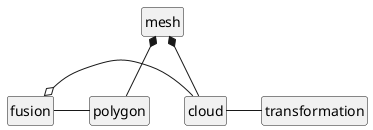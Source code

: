 @startuml
	skinparam monochrome true
	skinparam shadowing false
	hide circle
	hide empty members

	class cloud{}
	class transformation{}

	class fusion{}
	class mesh{}
	class polygon{}

	cloud - transformation
	fusion o- cloud
	fusion - polygon
	mesh *-- polygon
	mesh *-- cloud

@enduml
